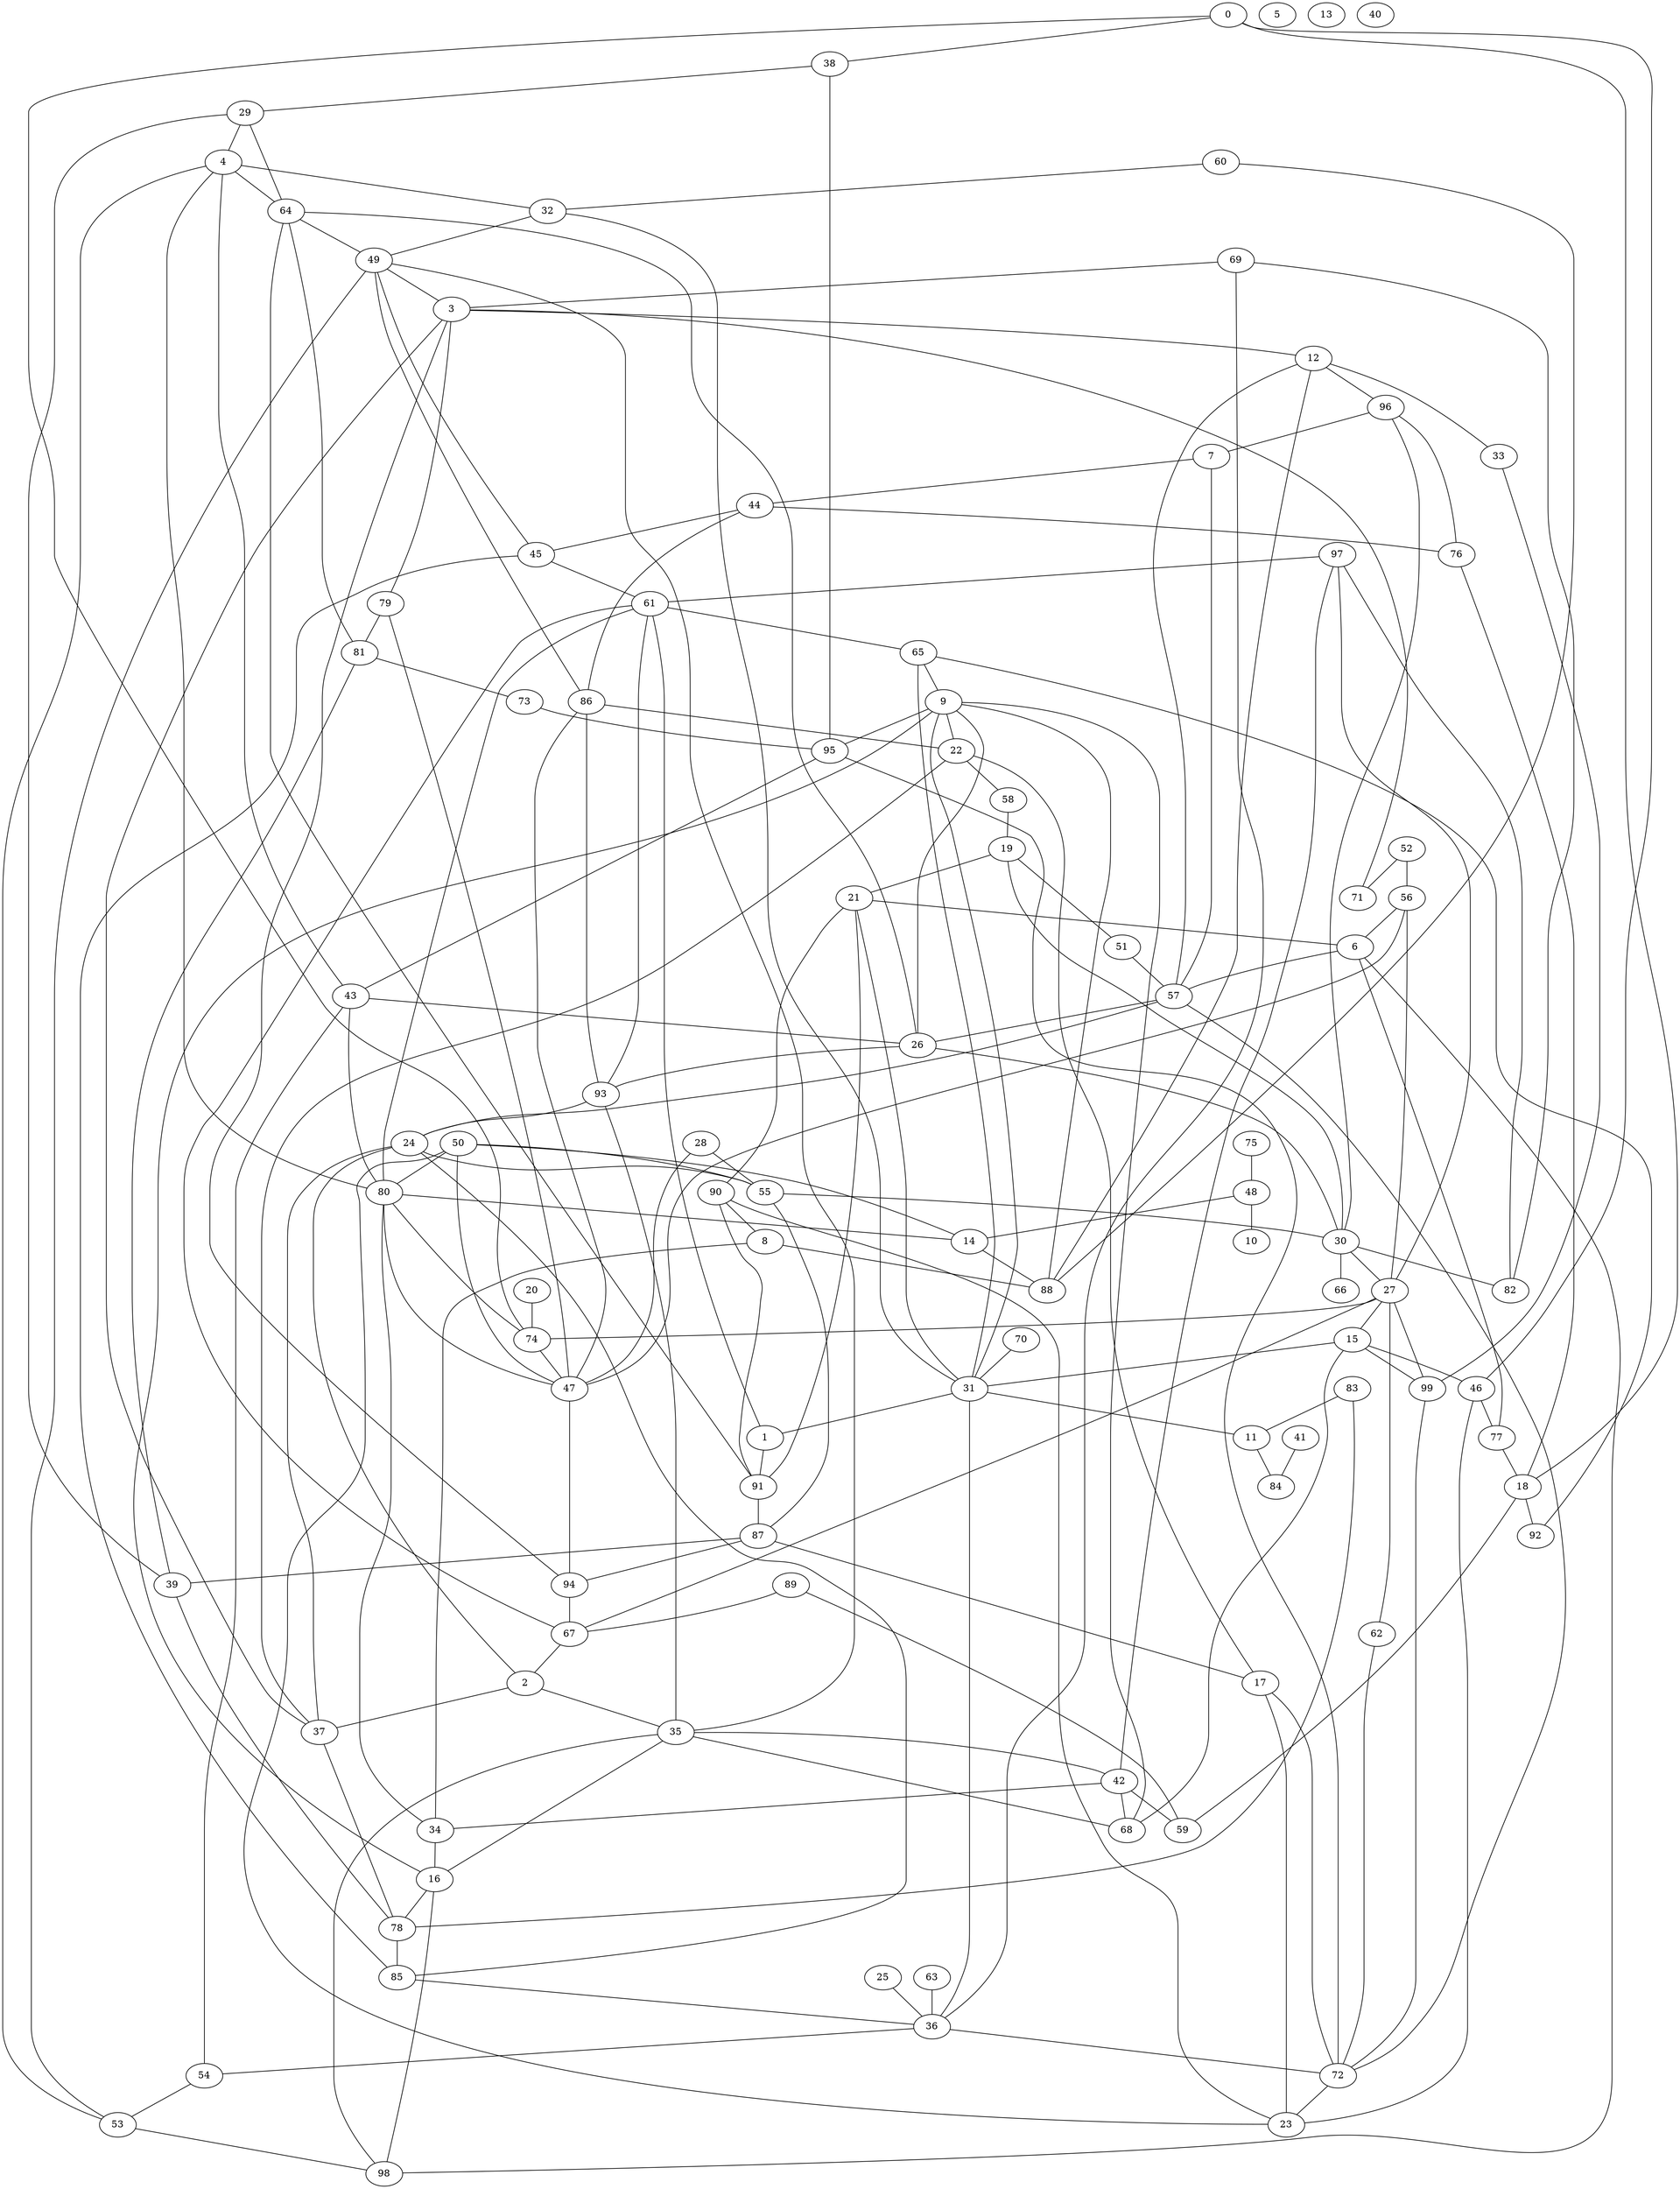 graph G {
  0;
  1;
  2;
  3;
  4;
  5;
  6;
  7;
  8;
  9;
  10;
  11;
  12;
  13;
  14;
  15;
  16;
  17;
  18;
  19;
  20;
  21;
  22;
  23;
  24;
  25;
  26;
  27;
  28;
  29;
  30;
  31;
  32;
  33;
  34;
  35;
  36;
  37;
  38;
  39;
  40;
  41;
  42;
  43;
  44;
  45;
  46;
  47;
  48;
  49;
  50;
  51;
  52;
  53;
  54;
  55;
  56;
  57;
  58;
  59;
  60;
  61;
  62;
  63;
  64;
  65;
  66;
  67;
  68;
  69;
  70;
  71;
  72;
  73;
  74;
  75;
  76;
  77;
  78;
  79;
  80;
  81;
  82;
  83;
  84;
  85;
  86;
  87;
  88;
  89;
  90;
  91;
  92;
  93;
  94;
  95;
  96;
  97;
  98;
  99;
   35 -- 42;
   85 -- 36;
   80 -- 47;
   56 -- 27;
   2 -- 24;
   14 -- 88;
   35 -- 16;
   60 -- 88;
   30 -- 19;
   6 -- 77;
   61 -- 65;
   80 -- 4;
   0 -- 18;
   85 -- 45;
   55 -- 30;
   3 -- 37;
   50 -- 47;
   9 -- 95;
   2 -- 37;
   60 -- 32;
   91 -- 87;
   70 -- 31;
   57 -- 24;
   64 -- 26;
   65 -- 92;
   1 -- 61;
   16 -- 98;
   45 -- 61;
   63 -- 36;
   19 -- 21;
   65 -- 9;
   4 -- 64;
   50 -- 55;
   80 -- 14;
   7 -- 57;
   99 -- 72;
   12 -- 96;
   11 -- 84;
   90 -- 8;
   16 -- 9;
   15 -- 46;
   26 -- 93;
   87 -- 94;
   21 -- 90;
   52 -- 71;
   37 -- 22;
   90 -- 91;
   94 -- 67;
   81 -- 73;
   62 -- 72;
   86 -- 22;
   91 -- 21;
   44 -- 76;
   18 -- 92;
   25 -- 36;
   7 -- 44;
   15 -- 31;
   86 -- 47;
   45 -- 49;
   17 -- 72;
   64 -- 81;
   46 -- 77;
   35 -- 49;
   87 -- 39;
   97 -- 27;
   81 -- 39;
   31 -- 21;
   90 -- 23;
   19 -- 51;
   0 -- 46;
   51 -- 57;
   24 -- 37;
   67 -- 61;
   9 -- 68;
   57 -- 26;
   29 -- 39;
   64 -- 49;
   48 -- 14;
   41 -- 84;
   24 -- 55;
   83 -- 78;
   96 -- 7;
   32 -- 49;
   15 -- 68;
   37 -- 78;
   80 -- 74;
   54 -- 53;
   69 -- 3;
   83 -- 11;
   22 -- 58;
   64 -- 29;
   27 -- 62;
   87 -- 55;
   16 -- 78;
   93 -- 61;
   36 -- 54;
   58 -- 19;
   34 -- 16;
   61 -- 80;
   49 -- 53;
   18 -- 59;
   72 -- 23;
   30 -- 27;
   74 -- 47;
   76 -- 18;
   44 -- 45;
   56 -- 6;
   36 -- 72;
   3 -- 12;
   21 -- 6;
   31 -- 65;
   27 -- 74;
   26 -- 9;
   88 -- 12;
   4 -- 53;
   4 -- 43;
   93 -- 35;
   79 -- 47;
   3 -- 71;
   49 -- 86;
   69 -- 36;
   15 -- 99;
   27 -- 15;
   17 -- 23;
   78 -- 85;
   38 -- 29;
   4 -- 32;
   30 -- 66;
   8 -- 34;
   50 -- 80;
   6 -- 57;
   28 -- 47;
   17 -- 22;
   47 -- 94;
   31 -- 11;
   38 -- 95;
   86 -- 93;
   98 -- 6;
   97 -- 42;
   56 -- 47;
   44 -- 86;
   95 -- 43;
   8 -- 88;
   3 -- 79;
   31 -- 32;
   0 -- 38;
   74 -- 0;
   30 -- 82;
   42 -- 34;
   80 -- 34;
   43 -- 26;
   57 -- 12;
   68 -- 35;
   50 -- 23;
   48 -- 10;
   3 -- 94;
   35 -- 98;
   49 -- 3;
   97 -- 82;
   57 -- 72;
   67 -- 2;
   42 -- 59;
   77 -- 18;
   9 -- 22;
   96 -- 30;
   88 -- 9;
   24 -- 85;
   31 -- 36;
   42 -- 68;
   93 -- 24;
   75 -- 48;
   79 -- 81;
   12 -- 33;
   29 -- 4;
   33 -- 99;
   95 -- 72;
   27 -- 67;
   2 -- 35;
   26 -- 30;
   89 -- 67;
   53 -- 98;
   52 -- 56;
   73 -- 95;
   87 -- 17;
   1 -- 91;
   28 -- 55;
   31 -- 1;
   89 -- 59;
   27 -- 99;
   39 -- 78;
   43 -- 54;
   20 -- 74;
   50 -- 14;
   43 -- 80;
   69 -- 82;
   97 -- 61;
   31 -- 9;
   46 -- 23;
   76 -- 96;
   64 -- 91;
}
